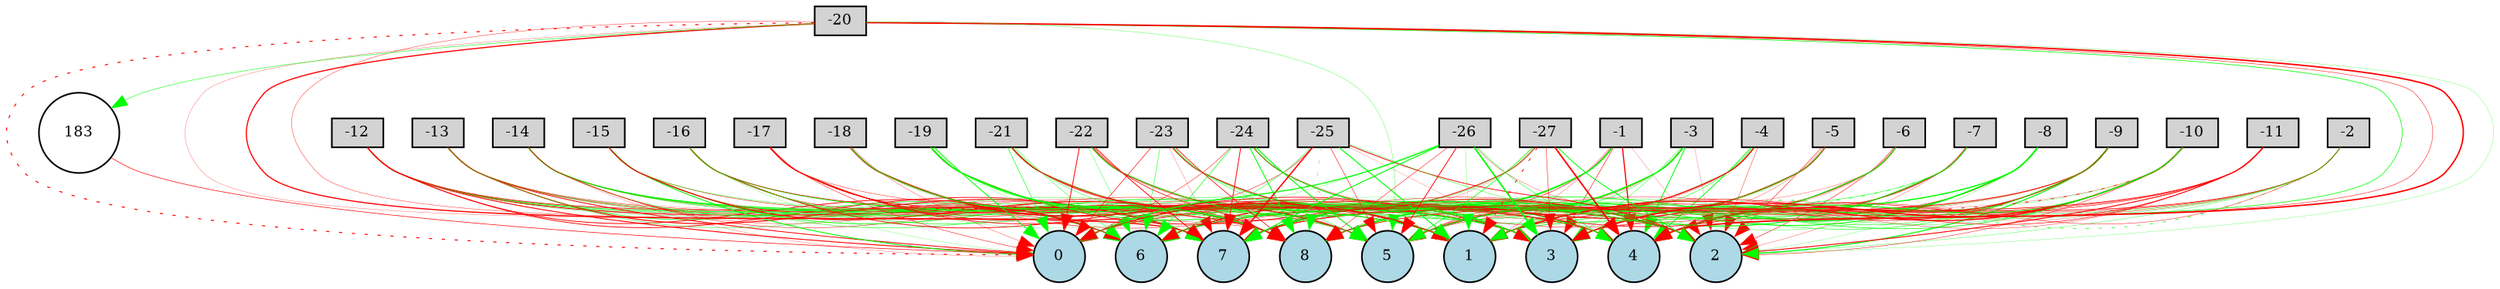 digraph {
	node [fontsize=9 height=0.2 shape=circle width=0.2]
	-1 [fillcolor=lightgray shape=box style=filled]
	-2 [fillcolor=lightgray shape=box style=filled]
	-3 [fillcolor=lightgray shape=box style=filled]
	-4 [fillcolor=lightgray shape=box style=filled]
	-5 [fillcolor=lightgray shape=box style=filled]
	-6 [fillcolor=lightgray shape=box style=filled]
	-7 [fillcolor=lightgray shape=box style=filled]
	-8 [fillcolor=lightgray shape=box style=filled]
	-9 [fillcolor=lightgray shape=box style=filled]
	-10 [fillcolor=lightgray shape=box style=filled]
	-11 [fillcolor=lightgray shape=box style=filled]
	-12 [fillcolor=lightgray shape=box style=filled]
	-13 [fillcolor=lightgray shape=box style=filled]
	-14 [fillcolor=lightgray shape=box style=filled]
	-15 [fillcolor=lightgray shape=box style=filled]
	-16 [fillcolor=lightgray shape=box style=filled]
	-17 [fillcolor=lightgray shape=box style=filled]
	-18 [fillcolor=lightgray shape=box style=filled]
	-19 [fillcolor=lightgray shape=box style=filled]
	-20 [fillcolor=lightgray shape=box style=filled]
	-21 [fillcolor=lightgray shape=box style=filled]
	-22 [fillcolor=lightgray shape=box style=filled]
	-23 [fillcolor=lightgray shape=box style=filled]
	-24 [fillcolor=lightgray shape=box style=filled]
	-25 [fillcolor=lightgray shape=box style=filled]
	-26 [fillcolor=lightgray shape=box style=filled]
	-27 [fillcolor=lightgray shape=box style=filled]
	0 [fillcolor=lightblue style=filled]
	1 [fillcolor=lightblue style=filled]
	2 [fillcolor=lightblue style=filled]
	3 [fillcolor=lightblue style=filled]
	4 [fillcolor=lightblue style=filled]
	5 [fillcolor=lightblue style=filled]
	6 [fillcolor=lightblue style=filled]
	7 [fillcolor=lightblue style=filled]
	8 [fillcolor=lightblue style=filled]
	183 [fillcolor=white style=filled]
	-1 -> 0 [color=green penwidth=0.1696789411540785 style=solid]
	-1 -> 1 [color=red penwidth=0.1602651959714952 style=solid]
	-1 -> 2 [color=red penwidth=0.11776821700967458 style=solid]
	-1 -> 3 [color=red penwidth=0.2987434395499643 style=solid]
	-1 -> 4 [color=red penwidth=0.7096963017582024 style=solid]
	-1 -> 5 [color=red penwidth=0.3199436941629502 style=solid]
	-1 -> 6 [color=green penwidth=0.20225773251076368 style=solid]
	-1 -> 7 [color=green penwidth=0.7329681031992173 style=solid]
	-1 -> 8 [color=green penwidth=0.25592603566170624 style=solid]
	-2 -> 1 [color=red penwidth=0.4098731607180566 style=solid]
	-2 -> 2 [color=green penwidth=0.1771382567426586 style=solid]
	-2 -> 3 [color=green penwidth=0.3800290030913328 style=dotted]
	-2 -> 4 [color=red penwidth=0.23080777705775837 style=solid]
	-2 -> 5 [color=red penwidth=0.26634492042982405 style=solid]
	-2 -> 6 [color=green penwidth=0.16534214017843588 style=solid]
	-2 -> 7 [color=red penwidth=0.1819918073550958 style=solid]
	-2 -> 8 [color=green penwidth=0.24822663083426078 style=solid]
	-3 -> 0 [color=green penwidth=0.35967470508326294 style=solid]
	-3 -> 1 [color=green penwidth=0.24380291786950284 style=solid]
	-3 -> 2 [color=red penwidth=0.11675421006717604 style=solid]
	-3 -> 3 [color=green penwidth=0.21483523971391116 style=solid]
	-3 -> 4 [color=green penwidth=0.5219919367073957 style=solid]
	-3 -> 5 [color=red penwidth=0.24499583684133816 style=solid]
	-3 -> 6 [color=green penwidth=0.2546133533183114 style=solid]
	-3 -> 7 [color=green penwidth=0.6615410493545241 style=solid]
	-3 -> 8 [color=green penwidth=0.15296434619136962 style=solid]
	-4 -> 0 [color=green penwidth=0.3338454474066169 style=solid]
	-4 -> 1 [color=red penwidth=0.1543543957556895 style=solid]
	-4 -> 2 [color=red penwidth=0.20967358018589982 style=solid]
	-4 -> 3 [color=green penwidth=0.27206157732018954 style=solid]
	-4 -> 4 [color=green penwidth=0.4935044465773981 style=solid]
	-4 -> 5 [color=red penwidth=0.2306700797701369 style=solid]
	-4 -> 6 [color=red penwidth=0.17274434662363253 style=solid]
	-4 -> 7 [color=red penwidth=0.4226747196391606 style=solid]
	-4 -> 8 [color=red penwidth=0.24182645595639804 style=solid]
	-5 -> 0 [color=red penwidth=0.25687779422326373 style=solid]
	-5 -> 1 [color=green penwidth=0.22215605360990448 style=solid]
	-5 -> 2 [color=red penwidth=0.2764878582322995 style=solid]
	-5 -> 3 [color=green penwidth=0.1016657443372771 style=solid]
	-5 -> 4 [color=red penwidth=0.16168917183007847 style=solid]
	-5 -> 5 [color=red penwidth=0.45073403684985247 style=solid]
	-5 -> 6 [color=green penwidth=0.17256084103072944 style=solid]
	-5 -> 7 [color=red penwidth=0.6300579478039224 style=solid]
	-5 -> 8 [color=green penwidth=0.3565773532458649 style=solid]
	-6 -> 0 [color=red penwidth=0.16107899080822866 style=solid]
	-6 -> 1 [color=red penwidth=0.18291818483778283 style=solid]
	-6 -> 2 [color=red penwidth=0.2872117615036474 style=solid]
	-6 -> 3 [color=red penwidth=0.2417474298429986 style=solid]
	-6 -> 4 [color=red penwidth=0.11637639074468986 style=solid]
	-6 -> 5 [color=red penwidth=0.19042410512924518 style=solid]
	-6 -> 6 [color=red penwidth=0.432676712688697 style=solid]
	-6 -> 7 [color=green penwidth=0.21569312560548926 style=dotted]
	-6 -> 8 [color=green penwidth=0.5580552330673557 style=solid]
	-7 -> 0 [color=green penwidth=0.39258694131117233 style=dotted]
	-7 -> 1 [color=red penwidth=0.1523202287678233 style=solid]
	-7 -> 2 [color=red penwidth=0.15648395422282202 style=solid]
	-7 -> 3 [color=red penwidth=0.11689413174771267 style=solid]
	-7 -> 4 [color=red penwidth=0.42224080445811263 style=solid]
	-7 -> 5 [color=green penwidth=0.41306872200714695 style=solid]
	-7 -> 6 [color=green penwidth=0.2615116450860669 style=solid]
	-7 -> 7 [color=green penwidth=0.5861943502115418 style=solid]
	-7 -> 8 [color=red penwidth=0.13931122691240277 style=solid]
	-8 -> 0 [color=red penwidth=0.16676092890636557 style=dotted]
	-8 -> 1 [color=green penwidth=0.17776551012607933 style=solid]
	-8 -> 2 [color=green penwidth=0.13429619469886045 style=solid]
	-8 -> 3 [color=green penwidth=0.6104407902244509 style=solid]
	-8 -> 4 [color=red penwidth=0.26542040166880587 style=solid]
	-8 -> 5 [color=green penwidth=0.6885592946406884 style=solid]
	-8 -> 6 [color=green penwidth=0.7377420413076022 style=solid]
	-8 -> 7 [color=green penwidth=0.17492255742223944 style=solid]
	-8 -> 8 [color=green penwidth=0.4837951269384686 style=solid]
	-9 -> 0 [color=red penwidth=0.15295839777984105 style=solid]
	-9 -> 1 [color=red penwidth=0.34558945082073 style=solid]
	-9 -> 2 [color=green penwidth=0.606498855956986 style=solid]
	-9 -> 3 [color=green penwidth=0.4166006490845017 style=solid]
	-9 -> 4 [color=red penwidth=0.6670299779538295 style=solid]
	-9 -> 5 [color=green penwidth=0.27549252625169185 style=solid]
	-9 -> 6 [color=green penwidth=0.17364369119112572 style=solid]
	-9 -> 7 [color=red penwidth=0.5159031750920003 style=solid]
	-9 -> 8 [color=green penwidth=0.29614986488113104 style=solid]
	-10 -> 0 [color=green penwidth=0.1620075479585059 style=solid]
	-10 -> 1 [color=red penwidth=0.690595948122749 style=solid]
	-10 -> 2 [color=red penwidth=0.24851716840939214 style=solid]
	-10 -> 3 [color=red penwidth=0.770225833887953 style=solid]
	-10 -> 4 [color=green penwidth=0.5876970805871371 style=solid]
	-10 -> 5 [color=green penwidth=0.1869789090132446 style=solid]
	-10 -> 6 [color=red penwidth=0.41518738365665286 style=dotted]
	-10 -> 7 [color=red penwidth=0.12534957838633937 style=solid]
	-10 -> 8 [color=green penwidth=0.369132970985815 style=solid]
	-11 -> 0 [color=red penwidth=0.2703318739518945 style=solid]
	-11 -> 1 [color=red penwidth=0.33291428543072843 style=solid]
	-11 -> 2 [color=red penwidth=0.5560443072460199 style=solid]
	-11 -> 3 [color=red penwidth=0.13621489431951583 style=solid]
	-11 -> 4 [color=red penwidth=0.34356734007363154 style=solid]
	-11 -> 5 [color=red penwidth=0.19673016074661548 style=solid]
	-11 -> 6 [color=red penwidth=0.12552978865867315 style=solid]
	-11 -> 7 [color=red penwidth=0.23942556717201177 style=solid]
	-11 -> 8 [color=red penwidth=0.4032283328946893 style=solid]
	-12 -> 0 [color=red penwidth=0.5547953555068141 style=solid]
	-12 -> 1 [color=green penwidth=0.30753132773967673 style=solid]
	-12 -> 3 [color=red penwidth=0.5468595928677811 style=solid]
	-12 -> 4 [color=green penwidth=0.1754374327150922 style=solid]
	-12 -> 5 [color=green penwidth=0.4268817267343613 style=solid]
	-12 -> 6 [color=red penwidth=0.4811649796142172 style=solid]
	-12 -> 7 [color=red penwidth=0.46610012860811767 style=solid]
	-12 -> 8 [color=red penwidth=0.4266762727886655 style=solid]
	-13 -> 0 [color=red penwidth=0.5026216772664772 style=solid]
	-13 -> 1 [color=red penwidth=0.2186488894061927 style=solid]
	-13 -> 2 [color=green penwidth=0.22167581065649977 style=solid]
	-13 -> 3 [color=green penwidth=0.25554936093273095 style=solid]
	-13 -> 4 [color=red penwidth=0.287349842383414 style=solid]
	-13 -> 5 [color=red penwidth=0.10386287577642153 style=solid]
	-13 -> 6 [color=green penwidth=0.33645848246760035 style=solid]
	-13 -> 7 [color=red penwidth=0.575813523319792 style=solid]
	-13 -> 8 [color=green penwidth=0.21843567830149946 style=solid]
	-14 -> 0 [color=red penwidth=0.1280732594322475 style=solid]
	-14 -> 1 [color=green penwidth=0.5345269308321243 style=solid]
	-14 -> 2 [color=green penwidth=0.3100833013304352 style=solid]
	-14 -> 3 [color=green penwidth=0.638663121324916 style=solid]
	-14 -> 4 [color=red penwidth=0.12335928805753656 style=solid]
	-14 -> 5 [color=red penwidth=0.251160472136295 style=solid]
	-14 -> 6 [color=green penwidth=0.27938335658865976 style=solid]
	-14 -> 7 [color=red penwidth=0.23312261400797582 style=solid]
	-14 -> 8 [color=red penwidth=0.18811762852876418 style=solid]
	-15 -> 0 [color=green penwidth=0.5425429850191903 style=solid]
	-15 -> 1 [color=green penwidth=0.2501715614136889 style=solid]
	-15 -> 2 [color=red penwidth=0.27280496285193134 style=solid]
	-15 -> 3 [color=green penwidth=0.13460027925930684 style=solid]
	-15 -> 4 [color=green penwidth=0.129892811235298 style=solid]
	-15 -> 5 [color=green penwidth=0.43721669944534536 style=solid]
	-15 -> 6 [color=red penwidth=0.30412567288903636 style=solid]
	-15 -> 7 [color=green penwidth=0.2703637435381262 style=solid]
	-15 -> 8 [color=red penwidth=0.5838954414038305 style=solid]
	-16 -> 0 [color=green penwidth=0.12837883992698404 style=solid]
	-16 -> 1 [color=green penwidth=0.31674233345093716 style=solid]
	-16 -> 2 [color=green penwidth=0.5590610534998323 style=solid]
	-16 -> 3 [color=red penwidth=0.45671056886209216 style=solid]
	-16 -> 4 [color=red penwidth=0.31257478062373734 style=solid]
	-16 -> 5 [color=red penwidth=0.16567570378715596 style=solid]
	-16 -> 6 [color=red penwidth=0.30210886294757 style=solid]
	-16 -> 7 [color=green penwidth=0.11534668662897224 style=solid]
	-16 -> 8 [color=green penwidth=0.2847150368811512 style=solid]
	-17 -> 0 [color=red penwidth=0.26264943476055835 style=solid]
	-17 -> 1 [color=red penwidth=0.3730859000964628 style=solid]
	-17 -> 2 [color=red penwidth=0.22993288570454862 style=solid]
	-17 -> 3 [color=red penwidth=0.4176510170147456 style=solid]
	-17 -> 4 [color=green penwidth=0.11392551118750116 style=solid]
	-17 -> 5 [color=red penwidth=0.22669811418086314 style=solid]
	-17 -> 6 [color=red penwidth=0.41946590710536247 style=solid]
	-17 -> 7 [color=red penwidth=0.5920674728601532 style=dotted]
	-17 -> 8 [color=red penwidth=0.40152236370208416 style=solid]
	-18 -> 0 [color=red penwidth=0.17257390442402026 style=solid]
	-18 -> 1 [color=red penwidth=0.8610344615842577 style=solid]
	-18 -> 2 [color=red penwidth=0.2488098231599136 style=solid]
	-18 -> 3 [color=red penwidth=0.28139590430906947 style=solid]
	-18 -> 4 [color=green penwidth=0.10156896226731034 style=solid]
	-18 -> 5 [color=red penwidth=0.298784368671125 style=solid]
	-18 -> 6 [color=green penwidth=0.14508998780404128 style=solid]
	-18 -> 7 [color=red penwidth=0.3146155982179713 style=solid]
	-18 -> 8 [color=green penwidth=0.437886063236377 style=solid]
	-19 -> 0 [color=green penwidth=0.5297896762047587 style=solid]
	-19 -> 1 [color=green penwidth=0.18333283621612656 style=solid]
	-19 -> 2 [color=red penwidth=0.47725016622135485 style=solid]
	-19 -> 3 [color=green penwidth=0.2393970179781799 style=solid]
	-19 -> 4 [color=green penwidth=0.42179511712090023 style=solid]
	-19 -> 5 [color=green penwidth=0.2631459404771651 style=solid]
	-19 -> 6 [color=green penwidth=0.114104233133394 style=solid]
	-19 -> 7 [color=green penwidth=0.30603096885233083 style=solid]
	-19 -> 8 [color=green penwidth=0.5864319090495289 style=solid]
	-20 -> 0 [color=red penwidth=0.6089620648160012 style=dotted]
	-20 -> 1 [color=green penwidth=0.39048059464746565 style=solid]
	-20 -> 2 [color=green penwidth=0.1290579714074896 style=solid]
	-20 -> 3 [color=red penwidth=0.2583894290470771 style=solid]
	-20 -> 4 [color=red penwidth=0.884927592411823 style=solid]
	-20 -> 5 [color=green penwidth=0.16714048818465535 style=solid]
	-20 -> 6 [color=red penwidth=0.13431767915465853 style=solid]
	-20 -> 7 [color=red penwidth=0.7014177460724086 style=solid]
	-20 -> 8 [color=red penwidth=0.20751178740616938 style=solid]
	-21 -> 0 [color=green penwidth=0.31558886530961117 style=solid]
	-21 -> 1 [color=red penwidth=0.3692667597896404 style=solid]
	-21 -> 2 [color=red penwidth=0.30142005839116126 style=solid]
	-21 -> 3 [color=green penwidth=0.17354989405355994 style=solid]
	-21 -> 4 [color=green penwidth=0.24340045832464866 style=solid]
	-21 -> 5 [color=red penwidth=0.39938410346129216 style=solid]
	-21 -> 6 [color=green penwidth=0.21615760323349092 style=solid]
	-21 -> 7 [color=green penwidth=0.22664791445629615 style=solid]
	-21 -> 8 [color=red penwidth=0.3534223590416813 style=solid]
	-22 -> 0 [color=red penwidth=0.49290848204836124 style=solid]
	-22 -> 1 [color=red penwidth=0.3341453952591167 style=solid]
	-22 -> 2 [color=green penwidth=0.5997367157737614 style=solid]
	-22 -> 3 [color=green penwidth=0.1389107146376516 style=dotted]
	-22 -> 4 [color=red penwidth=0.11524008914162512 style=solid]
	-22 -> 5 [color=red penwidth=0.10366237803429648 style=solid]
	-22 -> 6 [color=green penwidth=0.182785137179224 style=solid]
	-22 -> 7 [color=red penwidth=0.48596863080470654 style=solid]
	-22 -> 8 [color=red penwidth=0.3914124677720403 style=solid]
	-23 -> 0 [color=red penwidth=0.3421943880833276 style=solid]
	-23 -> 1 [color=green penwidth=0.2460359634042599 style=solid]
	-23 -> 2 [color=red penwidth=0.3730549176992435 style=solid]
	-23 -> 3 [color=green penwidth=0.31412529516297893 style=solid]
	-23 -> 4 [color=red penwidth=0.3045240266975774 style=solid]
	-23 -> 5 [color=green penwidth=0.2340753269816249 style=solid]
	-23 -> 6 [color=green penwidth=0.26260604282110156 style=solid]
	-23 -> 7 [color=red penwidth=0.12876901748880548 style=solid]
	-23 -> 8 [color=red penwidth=0.4003507337926845 style=solid]
	-24 -> 0 [color=red penwidth=0.2494817144752296 style=solid]
	-24 -> 1 [color=red penwidth=0.17773755578427908 style=dotted]
	-24 -> 2 [color=green penwidth=0.10746355102818653 style=solid]
	-24 -> 3 [color=green penwidth=0.5533480336660436 style=solid]
	-24 -> 4 [color=red penwidth=0.24106515235674286 style=solid]
	-24 -> 5 [color=green penwidth=0.5955628590745563 style=solid]
	-24 -> 6 [color=green penwidth=0.34162086749700804 style=solid]
	-24 -> 7 [color=red penwidth=0.4852373372186968 style=solid]
	-24 -> 8 [color=green penwidth=0.5439961189730426 style=solid]
	-25 -> 0 [color=red penwidth=0.26725238849949234 style=solid]
	-25 -> 1 [color=green penwidth=0.5921840870982575 style=solid]
	-25 -> 2 [color=red penwidth=0.4559987503168631 style=solid]
	-25 -> 3 [color=red penwidth=0.10765548599794404 style=solid]
	-25 -> 4 [color=green penwidth=0.20942175415081787 style=solid]
	-25 -> 5 [color=red penwidth=0.29380163811689264 style=solid]
	-25 -> 6 [color=green penwidth=0.24710443740621324 style=solid]
	-25 -> 7 [color=red penwidth=0.7960588067239618 style=solid]
	-25 -> 8 [color=green penwidth=0.23154827091618335 style=dotted]
	-26 -> 0 [color=green penwidth=0.6550871347055142 style=solid]
	-26 -> 1 [color=green penwidth=0.13198042185369435 style=solid]
	-26 -> 2 [color=red penwidth=0.16028295251055147 style=solid]
	-26 -> 3 [color=green penwidth=0.9466851726951825 style=solid]
	-26 -> 4 [color=green penwidth=0.2795940435864316 style=solid]
	-26 -> 5 [color=red penwidth=0.4875272362083731 style=solid]
	-26 -> 6 [color=green penwidth=0.15036712884310355 style=solid]
	-26 -> 7 [color=green penwidth=0.5711592718109822 style=solid]
	-26 -> 8 [color=red penwidth=0.25229864872301927 style=solid]
	-27 -> 0 [color=red penwidth=0.39321755175256323 style=solid]
	-27 -> 1 [color=red penwidth=0.504412316870513 style=dotted]
	-27 -> 2 [color=green penwidth=0.5045760172047488 style=solid]
	-27 -> 3 [color=red penwidth=0.2628601636055864 style=solid]
	-27 -> 4 [color=red penwidth=0.9452290432725224 style=solid]
	-27 -> 5 [color=green penwidth=0.37269879934394357 style=solid]
	-27 -> 6 [color=red penwidth=0.18771800001249966 style=solid]
	-27 -> 7 [color=green penwidth=0.22203824943129274 style=solid]
	-27 -> 8 [color=red penwidth=0.12495213601186628 style=solid]
	-20 -> 183 [color=green penwidth=0.2821441869913991 style=solid]
	183 -> 0 [color=red penwidth=0.35133685148131255 style=solid]
}
